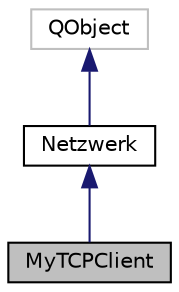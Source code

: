 digraph "MyTCPClient"
{
 // LATEX_PDF_SIZE
  edge [fontname="Helvetica",fontsize="10",labelfontname="Helvetica",labelfontsize="10"];
  node [fontname="Helvetica",fontsize="10",shape=record];
  Node1 [label="MyTCPClient",height=0.2,width=0.4,color="black", fillcolor="grey75", style="filled", fontcolor="black",tooltip="Handles the client-side TCP communication for the chess game."];
  Node2 -> Node1 [dir="back",color="midnightblue",fontsize="10",style="solid",fontname="Helvetica"];
  Node2 [label="Netzwerk",height=0.2,width=0.4,color="black", fillcolor="white", style="filled",URL="$classNetzwerk.html",tooltip="Manages network communication between players in the chess game."];
  Node3 -> Node2 [dir="back",color="midnightblue",fontsize="10",style="solid",fontname="Helvetica"];
  Node3 [label="QObject",height=0.2,width=0.4,color="grey75", fillcolor="white", style="filled",tooltip=" "];
}
